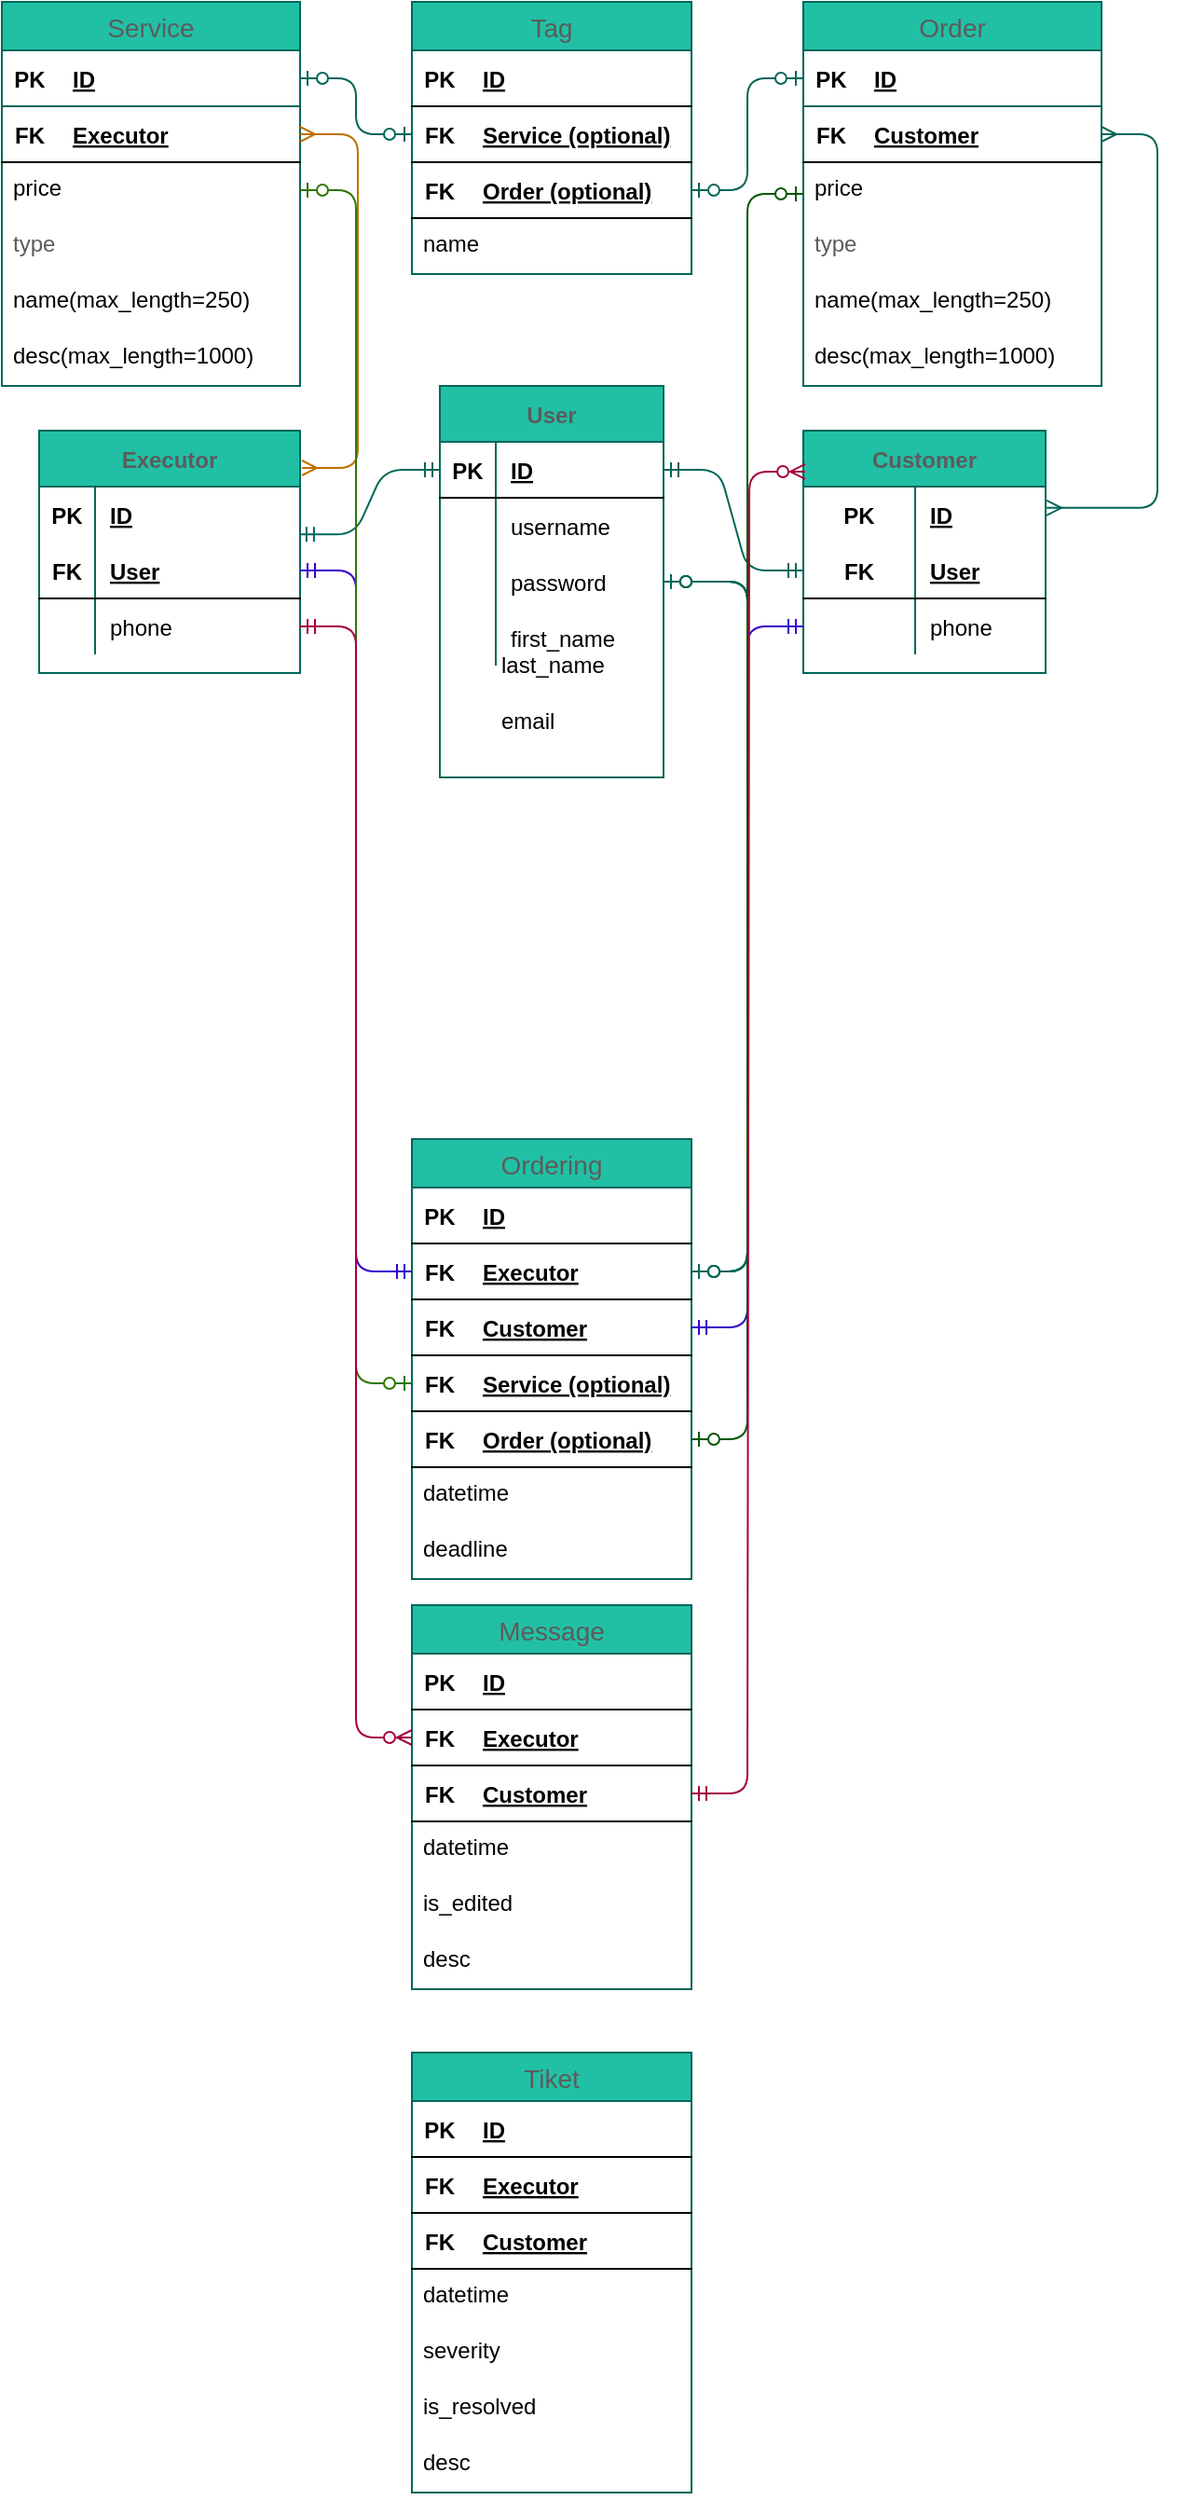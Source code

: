 <mxfile version="14.9.7" type="github">
  <diagram name="Page-1" id="9f46799a-70d6-7492-0946-bef42562c5a5">
    <mxGraphModel dx="788" dy="1341" grid="1" gridSize="10" guides="1" tooltips="1" connect="1" arrows="1" fold="1" page="1" pageScale="1" pageWidth="1100" pageHeight="850" math="0" shadow="0">
      <root>
        <mxCell id="0" />
        <mxCell id="1" parent="0" />
        <mxCell id="EMXm8u87PJ7JFgHz2nG3-297" value="" style="edgeStyle=entityRelationEdgeStyle;rounded=1;sketch=0;orthogonalLoop=1;jettySize=auto;html=1;fontColor=#5C5C5C;startArrow=ERzeroToOne;startFill=1;endArrow=ERzeroToOne;endFill=1;strokeColor=#006658;fillColor=#21C0A5;" edge="1" parent="1" source="EMXm8u87PJ7JFgHz2nG3-1" target="EMXm8u87PJ7JFgHz2nG3-200">
          <mxGeometry relative="1" as="geometry" />
        </mxCell>
        <mxCell id="EMXm8u87PJ7JFgHz2nG3-298" value="" style="edgeStyle=entityRelationEdgeStyle;rounded=1;sketch=0;orthogonalLoop=1;jettySize=auto;html=1;fontColor=#5C5C5C;startArrow=ERzeroToOne;startFill=1;endArrow=ERzeroToOne;endFill=1;strokeColor=#006658;fillColor=#21C0A5;" edge="1" parent="1" source="EMXm8u87PJ7JFgHz2nG3-1" target="EMXm8u87PJ7JFgHz2nG3-200">
          <mxGeometry relative="1" as="geometry" />
        </mxCell>
        <mxCell id="EMXm8u87PJ7JFgHz2nG3-299" value="" style="edgeStyle=entityRelationEdgeStyle;rounded=1;sketch=0;orthogonalLoop=1;jettySize=auto;html=1;fontColor=#5C5C5C;startArrow=ERzeroToOne;startFill=1;endArrow=ERzeroToOne;endFill=1;strokeColor=#006658;fillColor=#21C0A5;" edge="1" parent="1" source="EMXm8u87PJ7JFgHz2nG3-1" target="EMXm8u87PJ7JFgHz2nG3-200">
          <mxGeometry relative="1" as="geometry" />
        </mxCell>
        <mxCell id="EMXm8u87PJ7JFgHz2nG3-300" value="" style="edgeStyle=entityRelationEdgeStyle;rounded=1;sketch=0;orthogonalLoop=1;jettySize=auto;html=1;fontColor=#5C5C5C;startArrow=ERzeroToOne;startFill=1;endArrow=ERzeroToOne;endFill=1;strokeColor=#006658;fillColor=#21C0A5;" edge="1" parent="1" source="EMXm8u87PJ7JFgHz2nG3-1" target="EMXm8u87PJ7JFgHz2nG3-200">
          <mxGeometry relative="1" as="geometry" />
        </mxCell>
        <mxCell id="EMXm8u87PJ7JFgHz2nG3-1" value="User" style="shape=table;startSize=30;container=1;collapsible=1;childLayout=tableLayout;fixedRows=1;rowLines=0;fontStyle=1;align=center;resizeLast=1;rounded=0;sketch=0;fontColor=#5C5C5C;strokeColor=#006658;fillColor=#21C0A5;" vertex="1" parent="1">
          <mxGeometry x="435" y="86" width="120" height="210" as="geometry" />
        </mxCell>
        <mxCell id="EMXm8u87PJ7JFgHz2nG3-2" value="" style="shape=partialRectangle;collapsible=0;dropTarget=0;pointerEvents=0;fillColor=none;top=0;left=0;bottom=1;right=0;points=[[0,0.5],[1,0.5]];portConstraint=eastwest;" vertex="1" parent="EMXm8u87PJ7JFgHz2nG3-1">
          <mxGeometry y="30" width="120" height="30" as="geometry" />
        </mxCell>
        <mxCell id="EMXm8u87PJ7JFgHz2nG3-3" value="PK" style="shape=partialRectangle;connectable=0;fillColor=none;top=0;left=0;bottom=0;right=0;fontStyle=1;overflow=hidden;" vertex="1" parent="EMXm8u87PJ7JFgHz2nG3-2">
          <mxGeometry width="30" height="30" as="geometry" />
        </mxCell>
        <mxCell id="EMXm8u87PJ7JFgHz2nG3-4" value="ID" style="shape=partialRectangle;connectable=0;fillColor=none;top=0;left=0;bottom=0;right=0;align=left;spacingLeft=6;fontStyle=5;overflow=hidden;" vertex="1" parent="EMXm8u87PJ7JFgHz2nG3-2">
          <mxGeometry x="30" width="90" height="30" as="geometry" />
        </mxCell>
        <mxCell id="EMXm8u87PJ7JFgHz2nG3-5" value="" style="shape=partialRectangle;collapsible=0;dropTarget=0;pointerEvents=0;fillColor=none;top=0;left=0;bottom=0;right=0;points=[[0,0.5],[1,0.5]];portConstraint=eastwest;" vertex="1" parent="EMXm8u87PJ7JFgHz2nG3-1">
          <mxGeometry y="60" width="120" height="30" as="geometry" />
        </mxCell>
        <mxCell id="EMXm8u87PJ7JFgHz2nG3-6" value="" style="shape=partialRectangle;connectable=0;fillColor=none;top=0;left=0;bottom=0;right=0;editable=1;overflow=hidden;" vertex="1" parent="EMXm8u87PJ7JFgHz2nG3-5">
          <mxGeometry width="30" height="30" as="geometry" />
        </mxCell>
        <mxCell id="EMXm8u87PJ7JFgHz2nG3-7" value="username" style="shape=partialRectangle;connectable=0;fillColor=none;top=0;left=0;bottom=0;right=0;align=left;spacingLeft=6;overflow=hidden;" vertex="1" parent="EMXm8u87PJ7JFgHz2nG3-5">
          <mxGeometry x="30" width="90" height="30" as="geometry" />
        </mxCell>
        <mxCell id="EMXm8u87PJ7JFgHz2nG3-8" value="" style="shape=partialRectangle;collapsible=0;dropTarget=0;pointerEvents=0;fillColor=none;top=0;left=0;bottom=0;right=0;points=[[0,0.5],[1,0.5]];portConstraint=eastwest;" vertex="1" parent="EMXm8u87PJ7JFgHz2nG3-1">
          <mxGeometry y="90" width="120" height="30" as="geometry" />
        </mxCell>
        <mxCell id="EMXm8u87PJ7JFgHz2nG3-9" value="" style="shape=partialRectangle;connectable=0;fillColor=none;top=0;left=0;bottom=0;right=0;editable=1;overflow=hidden;" vertex="1" parent="EMXm8u87PJ7JFgHz2nG3-8">
          <mxGeometry width="30" height="30" as="geometry" />
        </mxCell>
        <mxCell id="EMXm8u87PJ7JFgHz2nG3-10" value="password" style="shape=partialRectangle;connectable=0;fillColor=none;top=0;left=0;bottom=0;right=0;align=left;spacingLeft=6;overflow=hidden;" vertex="1" parent="EMXm8u87PJ7JFgHz2nG3-8">
          <mxGeometry x="30" width="90" height="30" as="geometry" />
        </mxCell>
        <mxCell id="EMXm8u87PJ7JFgHz2nG3-11" value="" style="shape=partialRectangle;collapsible=0;dropTarget=0;pointerEvents=0;fillColor=none;top=0;left=0;bottom=0;right=0;points=[[0,0.5],[1,0.5]];portConstraint=eastwest;" vertex="1" parent="EMXm8u87PJ7JFgHz2nG3-1">
          <mxGeometry y="120" width="120" height="30" as="geometry" />
        </mxCell>
        <mxCell id="EMXm8u87PJ7JFgHz2nG3-12" value="" style="shape=partialRectangle;connectable=0;fillColor=none;top=0;left=0;bottom=0;right=0;editable=1;overflow=hidden;" vertex="1" parent="EMXm8u87PJ7JFgHz2nG3-11">
          <mxGeometry width="30" height="30" as="geometry" />
        </mxCell>
        <mxCell id="EMXm8u87PJ7JFgHz2nG3-13" value="first_name" style="shape=partialRectangle;connectable=0;fillColor=none;top=0;left=0;bottom=0;right=0;align=left;spacingLeft=6;overflow=hidden;" vertex="1" parent="EMXm8u87PJ7JFgHz2nG3-11">
          <mxGeometry x="30" width="90" height="30" as="geometry" />
        </mxCell>
        <mxCell id="EMXm8u87PJ7JFgHz2nG3-36" value="Executor" style="shape=table;startSize=30;container=1;collapsible=1;childLayout=tableLayout;fixedRows=1;rowLines=0;fontStyle=1;align=center;resizeLast=1;rounded=0;sketch=0;fontColor=#5C5C5C;strokeColor=#006658;fillColor=#21C0A5;swimlaneFillColor=none;flipH=1;flipV=0;" vertex="1" parent="1">
          <mxGeometry x="220" y="110" width="140" height="130" as="geometry" />
        </mxCell>
        <mxCell id="EMXm8u87PJ7JFgHz2nG3-37" value="" style="shape=partialRectangle;collapsible=0;dropTarget=0;pointerEvents=0;fillColor=none;top=0;left=0;bottom=0;right=0;points=[[0,0.5],[1,0.5]];portConstraint=eastwest;" vertex="1" parent="EMXm8u87PJ7JFgHz2nG3-36">
          <mxGeometry y="30" width="140" height="30" as="geometry" />
        </mxCell>
        <mxCell id="EMXm8u87PJ7JFgHz2nG3-38" value="PK" style="shape=partialRectangle;connectable=0;fillColor=none;top=0;left=0;bottom=0;right=0;fontStyle=1;overflow=hidden;" vertex="1" parent="EMXm8u87PJ7JFgHz2nG3-37">
          <mxGeometry width="30.0" height="30" as="geometry" />
        </mxCell>
        <mxCell id="EMXm8u87PJ7JFgHz2nG3-39" value="ID" style="shape=partialRectangle;connectable=0;fillColor=none;top=0;left=0;bottom=0;right=0;align=left;spacingLeft=6;fontStyle=5;overflow=hidden;" vertex="1" parent="EMXm8u87PJ7JFgHz2nG3-37">
          <mxGeometry x="30.0" width="110.0" height="30" as="geometry" />
        </mxCell>
        <mxCell id="EMXm8u87PJ7JFgHz2nG3-40" value="" style="shape=partialRectangle;collapsible=0;dropTarget=0;pointerEvents=0;fillColor=none;top=0;left=0;bottom=1;right=0;points=[[0,0.5],[1,0.5]];portConstraint=eastwest;" vertex="1" parent="EMXm8u87PJ7JFgHz2nG3-36">
          <mxGeometry y="60" width="140" height="30" as="geometry" />
        </mxCell>
        <mxCell id="EMXm8u87PJ7JFgHz2nG3-41" value="FK" style="shape=partialRectangle;connectable=0;fillColor=none;top=0;left=0;bottom=0;right=0;fontStyle=1;overflow=hidden;" vertex="1" parent="EMXm8u87PJ7JFgHz2nG3-40">
          <mxGeometry width="30.0" height="30" as="geometry" />
        </mxCell>
        <mxCell id="EMXm8u87PJ7JFgHz2nG3-42" value="User" style="shape=partialRectangle;connectable=0;fillColor=none;top=0;left=0;bottom=0;right=0;align=left;spacingLeft=6;fontStyle=5;overflow=hidden;" vertex="1" parent="EMXm8u87PJ7JFgHz2nG3-40">
          <mxGeometry x="30.0" width="110.0" height="30" as="geometry" />
        </mxCell>
        <mxCell id="EMXm8u87PJ7JFgHz2nG3-43" value="" style="shape=partialRectangle;collapsible=0;dropTarget=0;pointerEvents=0;fillColor=none;top=0;left=0;bottom=0;right=0;points=[[0,0.5],[1,0.5]];portConstraint=eastwest;" vertex="1" parent="EMXm8u87PJ7JFgHz2nG3-36">
          <mxGeometry y="90" width="140" height="30" as="geometry" />
        </mxCell>
        <mxCell id="EMXm8u87PJ7JFgHz2nG3-44" value="" style="shape=partialRectangle;connectable=0;fillColor=none;top=0;left=0;bottom=0;right=0;editable=1;overflow=hidden;" vertex="1" parent="EMXm8u87PJ7JFgHz2nG3-43">
          <mxGeometry width="30.0" height="30" as="geometry" />
        </mxCell>
        <mxCell id="EMXm8u87PJ7JFgHz2nG3-45" value="phone" style="shape=partialRectangle;connectable=0;fillColor=none;top=0;left=0;bottom=0;right=0;align=left;spacingLeft=6;overflow=hidden;" vertex="1" parent="EMXm8u87PJ7JFgHz2nG3-43">
          <mxGeometry x="30.0" width="110.0" height="30" as="geometry" />
        </mxCell>
        <mxCell id="EMXm8u87PJ7JFgHz2nG3-55" value="" style="edgeStyle=entityRelationEdgeStyle;fontSize=12;html=1;endArrow=ERmandOne;startArrow=ERmandOne;fontColor=#5C5C5C;strokeColor=#006658;fillColor=#21C0A5;entryX=0;entryY=0.5;entryDx=0;entryDy=0;exitX=0.996;exitY=0.856;exitDx=0;exitDy=0;exitPerimeter=0;" edge="1" parent="1" source="EMXm8u87PJ7JFgHz2nG3-37" target="EMXm8u87PJ7JFgHz2nG3-2">
          <mxGeometry width="100" height="100" relative="1" as="geometry">
            <mxPoint x="450" y="360" as="sourcePoint" />
            <mxPoint x="550" y="260" as="targetPoint" />
          </mxGeometry>
        </mxCell>
        <mxCell id="EMXm8u87PJ7JFgHz2nG3-56" value="last_name" style="shape=partialRectangle;connectable=0;fillColor=none;top=0;left=0;bottom=0;right=0;align=left;spacingLeft=6;overflow=hidden;" vertex="1" parent="1">
          <mxGeometry x="460" y="220" width="120" height="30" as="geometry" />
        </mxCell>
        <mxCell id="EMXm8u87PJ7JFgHz2nG3-58" value="email" style="shape=partialRectangle;connectable=0;fillColor=none;top=0;left=0;bottom=0;right=0;align=left;spacingLeft=6;overflow=hidden;" vertex="1" parent="1">
          <mxGeometry x="460" y="250" width="120" height="30" as="geometry" />
        </mxCell>
        <mxCell id="EMXm8u87PJ7JFgHz2nG3-60" value="Customer" style="shape=table;startSize=30;container=1;collapsible=1;childLayout=tableLayout;fixedRows=1;rowLines=0;fontStyle=1;align=center;resizeLast=1;rounded=0;sketch=0;fontColor=#5C5C5C;strokeColor=#006658;fillColor=#21C0A5;" vertex="1" parent="1">
          <mxGeometry x="630" y="110" width="130" height="130" as="geometry" />
        </mxCell>
        <mxCell id="EMXm8u87PJ7JFgHz2nG3-61" value="" style="shape=partialRectangle;collapsible=0;dropTarget=0;pointerEvents=0;fillColor=none;top=0;left=0;bottom=0;right=0;points=[[0,0.5],[1,0.5]];portConstraint=eastwest;" vertex="1" parent="EMXm8u87PJ7JFgHz2nG3-60">
          <mxGeometry y="30" width="130" height="30" as="geometry" />
        </mxCell>
        <mxCell id="EMXm8u87PJ7JFgHz2nG3-62" value="PK" style="shape=partialRectangle;connectable=0;fillColor=none;top=0;left=0;bottom=0;right=0;fontStyle=1;overflow=hidden;" vertex="1" parent="EMXm8u87PJ7JFgHz2nG3-61">
          <mxGeometry width="60" height="30" as="geometry" />
        </mxCell>
        <mxCell id="EMXm8u87PJ7JFgHz2nG3-63" value="ID" style="shape=partialRectangle;connectable=0;fillColor=none;top=0;left=0;bottom=0;right=0;align=left;spacingLeft=6;fontStyle=5;overflow=hidden;" vertex="1" parent="EMXm8u87PJ7JFgHz2nG3-61">
          <mxGeometry x="60" width="70" height="30" as="geometry" />
        </mxCell>
        <mxCell id="EMXm8u87PJ7JFgHz2nG3-64" value="" style="shape=partialRectangle;collapsible=0;dropTarget=0;pointerEvents=0;fillColor=none;top=0;left=0;bottom=1;right=0;points=[[0,0.5],[1,0.5]];portConstraint=eastwest;" vertex="1" parent="EMXm8u87PJ7JFgHz2nG3-60">
          <mxGeometry y="60" width="130" height="30" as="geometry" />
        </mxCell>
        <mxCell id="EMXm8u87PJ7JFgHz2nG3-65" value="FK" style="shape=partialRectangle;connectable=0;fillColor=none;top=0;left=0;bottom=0;right=0;fontStyle=1;overflow=hidden;" vertex="1" parent="EMXm8u87PJ7JFgHz2nG3-64">
          <mxGeometry width="60" height="30" as="geometry" />
        </mxCell>
        <mxCell id="EMXm8u87PJ7JFgHz2nG3-66" value="User" style="shape=partialRectangle;connectable=0;fillColor=none;top=0;left=0;bottom=0;right=0;align=left;spacingLeft=6;fontStyle=5;overflow=hidden;" vertex="1" parent="EMXm8u87PJ7JFgHz2nG3-64">
          <mxGeometry x="60" width="70" height="30" as="geometry" />
        </mxCell>
        <mxCell id="EMXm8u87PJ7JFgHz2nG3-67" value="" style="shape=partialRectangle;collapsible=0;dropTarget=0;pointerEvents=0;fillColor=none;top=0;left=0;bottom=0;right=0;points=[[0,0.5],[1,0.5]];portConstraint=eastwest;" vertex="1" parent="EMXm8u87PJ7JFgHz2nG3-60">
          <mxGeometry y="90" width="130" height="30" as="geometry" />
        </mxCell>
        <mxCell id="EMXm8u87PJ7JFgHz2nG3-68" value="" style="shape=partialRectangle;connectable=0;fillColor=none;top=0;left=0;bottom=0;right=0;editable=1;overflow=hidden;" vertex="1" parent="EMXm8u87PJ7JFgHz2nG3-67">
          <mxGeometry width="60" height="30" as="geometry" />
        </mxCell>
        <mxCell id="EMXm8u87PJ7JFgHz2nG3-69" value="phone" style="shape=partialRectangle;connectable=0;fillColor=none;top=0;left=0;bottom=0;right=0;align=left;spacingLeft=6;overflow=hidden;" vertex="1" parent="EMXm8u87PJ7JFgHz2nG3-67">
          <mxGeometry x="60" width="70" height="30" as="geometry" />
        </mxCell>
        <mxCell id="EMXm8u87PJ7JFgHz2nG3-70" value="" style="edgeStyle=entityRelationEdgeStyle;fontSize=12;html=1;endArrow=ERmandOne;startArrow=ERmandOne;fontColor=#5C5C5C;strokeColor=#006658;fillColor=#21C0A5;" edge="1" parent="1" source="EMXm8u87PJ7JFgHz2nG3-2" target="EMXm8u87PJ7JFgHz2nG3-64">
          <mxGeometry width="100" height="100" relative="1" as="geometry">
            <mxPoint x="450" y="360" as="sourcePoint" />
            <mxPoint x="550" y="260" as="targetPoint" />
          </mxGeometry>
        </mxCell>
        <mxCell id="EMXm8u87PJ7JFgHz2nG3-90" value="Service" style="swimlane;fontStyle=0;childLayout=stackLayout;horizontal=1;startSize=26;horizontalStack=0;resizeParent=1;resizeParentMax=0;resizeLast=0;collapsible=1;marginBottom=0;align=center;fontSize=14;rounded=0;sketch=0;fontColor=#5C5C5C;strokeColor=#006658;fillColor=#21C0A5;gradientColor=none;" vertex="1" parent="1">
          <mxGeometry x="200" y="-120" width="160" height="206" as="geometry">
            <mxRectangle x="200" y="-120" width="80" height="26" as="alternateBounds" />
          </mxGeometry>
        </mxCell>
        <mxCell id="EMXm8u87PJ7JFgHz2nG3-98" value="" style="shape=table;startSize=0;container=1;collapsible=1;childLayout=tableLayout;fixedRows=1;rowLines=0;fontStyle=0;align=center;resizeLast=1;strokeColor=none;fillColor=none;rounded=0;sketch=0;fontColor=#5C5C5C;" vertex="1" parent="EMXm8u87PJ7JFgHz2nG3-90">
          <mxGeometry y="26" width="160" height="60" as="geometry" />
        </mxCell>
        <mxCell id="EMXm8u87PJ7JFgHz2nG3-102" value="" style="shape=partialRectangle;collapsible=0;dropTarget=0;pointerEvents=0;fillColor=none;top=0;left=0;bottom=1;right=0;points=[[0,0.5],[1,0.5]];portConstraint=eastwest;rounded=0;sketch=0;fontColor=#5C5C5C;strokeColor=#006658;" vertex="1" parent="EMXm8u87PJ7JFgHz2nG3-98">
          <mxGeometry width="160" height="30" as="geometry" />
        </mxCell>
        <mxCell id="EMXm8u87PJ7JFgHz2nG3-103" value="PK" style="shape=partialRectangle;connectable=0;fillColor=none;top=0;left=0;bottom=0;right=0;fontStyle=1;overflow=hidden;allowArrows=1;editable=0;" vertex="1" parent="EMXm8u87PJ7JFgHz2nG3-102">
          <mxGeometry width="30" height="30" as="geometry" />
        </mxCell>
        <mxCell id="EMXm8u87PJ7JFgHz2nG3-104" value="ID" style="shape=partialRectangle;connectable=0;fillColor=none;top=0;left=0;bottom=0;right=0;align=left;spacingLeft=6;fontStyle=5;overflow=hidden;collapsible=0;" vertex="1" parent="EMXm8u87PJ7JFgHz2nG3-102">
          <mxGeometry x="30" width="130" height="30" as="geometry" />
        </mxCell>
        <mxCell id="EMXm8u87PJ7JFgHz2nG3-99" value="" style="shape=partialRectangle;collapsible=0;dropTarget=0;pointerEvents=0;fillColor=none;top=0;left=0;bottom=1;right=0;points=[[0,0.5],[1,0.5]];portConstraint=eastwest;" vertex="1" parent="EMXm8u87PJ7JFgHz2nG3-98">
          <mxGeometry y="30" width="160" height="30" as="geometry" />
        </mxCell>
        <mxCell id="EMXm8u87PJ7JFgHz2nG3-100" value="FK" style="shape=partialRectangle;connectable=0;fillColor=none;top=0;left=0;bottom=0;right=0;fontStyle=1;overflow=hidden;" vertex="1" parent="EMXm8u87PJ7JFgHz2nG3-99">
          <mxGeometry width="30" height="30" as="geometry" />
        </mxCell>
        <mxCell id="EMXm8u87PJ7JFgHz2nG3-101" value="Executor" style="shape=partialRectangle;connectable=0;fillColor=none;top=0;left=0;bottom=0;right=0;align=left;spacingLeft=6;fontStyle=5;overflow=hidden;" vertex="1" parent="EMXm8u87PJ7JFgHz2nG3-99">
          <mxGeometry x="30" width="130" height="30" as="geometry" />
        </mxCell>
        <mxCell id="EMXm8u87PJ7JFgHz2nG3-91" value="price" style="text;strokeColor=none;fillColor=none;spacingLeft=4;spacingRight=4;overflow=hidden;rotatable=0;points=[[0,0.5],[1,0.5]];portConstraint=eastwest;fontSize=12;" vertex="1" parent="EMXm8u87PJ7JFgHz2nG3-90">
          <mxGeometry y="86" width="160" height="30" as="geometry" />
        </mxCell>
        <mxCell id="EMXm8u87PJ7JFgHz2nG3-117" value="type" style="text;strokeColor=none;fillColor=none;spacingLeft=4;spacingRight=4;overflow=hidden;rotatable=0;points=[[0,0.5],[1,0.5]];portConstraint=eastwest;fontSize=12;rounded=0;sketch=0;fontColor=#5C5C5C;" vertex="1" parent="EMXm8u87PJ7JFgHz2nG3-90">
          <mxGeometry y="116" width="160" height="30" as="geometry" />
        </mxCell>
        <mxCell id="EMXm8u87PJ7JFgHz2nG3-92" value="name(max_length=250)" style="text;strokeColor=none;fillColor=none;spacingLeft=4;spacingRight=4;overflow=hidden;rotatable=0;points=[[0,0.5],[1,0.5]];portConstraint=eastwest;fontSize=12;" vertex="1" parent="EMXm8u87PJ7JFgHz2nG3-90">
          <mxGeometry y="146" width="160" height="30" as="geometry" />
        </mxCell>
        <mxCell id="EMXm8u87PJ7JFgHz2nG3-93" value="desc(max_length=1000)" style="text;strokeColor=none;fillColor=none;spacingLeft=4;spacingRight=4;overflow=hidden;rotatable=0;points=[[0,0.5],[1,0.5]];portConstraint=eastwest;fontSize=12;" vertex="1" parent="EMXm8u87PJ7JFgHz2nG3-90">
          <mxGeometry y="176" width="160" height="30" as="geometry" />
        </mxCell>
        <mxCell id="EMXm8u87PJ7JFgHz2nG3-109" value="" style="edgeStyle=entityRelationEdgeStyle;fontSize=12;html=1;endArrow=ERmany;startArrow=ERmany;fontColor=#5C5C5C;strokeColor=#BD7000;fillColor=#f0a30a;entryX=1;entryY=0.5;entryDx=0;entryDy=0;" edge="1" parent="1" target="EMXm8u87PJ7JFgHz2nG3-99">
          <mxGeometry width="100" height="100" relative="1" as="geometry">
            <mxPoint x="361" y="130" as="sourcePoint" />
            <mxPoint x="351" y="-49" as="targetPoint" />
          </mxGeometry>
        </mxCell>
        <mxCell id="EMXm8u87PJ7JFgHz2nG3-121" value="Order" style="swimlane;fontStyle=0;childLayout=stackLayout;horizontal=1;startSize=26;horizontalStack=0;resizeParent=1;resizeParentMax=0;resizeLast=0;collapsible=1;marginBottom=0;align=center;fontSize=14;rounded=0;sketch=0;fontColor=#5C5C5C;strokeColor=#006658;fillColor=#21C0A5;gradientColor=none;" vertex="1" parent="1">
          <mxGeometry x="630" y="-120" width="160" height="206" as="geometry">
            <mxRectangle x="200" y="-110" width="80" height="26" as="alternateBounds" />
          </mxGeometry>
        </mxCell>
        <mxCell id="EMXm8u87PJ7JFgHz2nG3-122" value="" style="shape=table;startSize=0;container=1;collapsible=1;childLayout=tableLayout;fixedRows=1;rowLines=0;fontStyle=0;align=center;resizeLast=1;strokeColor=none;fillColor=none;rounded=0;sketch=0;fontColor=#5C5C5C;" vertex="1" parent="EMXm8u87PJ7JFgHz2nG3-121">
          <mxGeometry y="26" width="160" height="60" as="geometry" />
        </mxCell>
        <mxCell id="EMXm8u87PJ7JFgHz2nG3-123" value="" style="shape=partialRectangle;collapsible=0;dropTarget=0;pointerEvents=0;fillColor=none;top=0;left=0;bottom=1;right=0;points=[[0,0.5],[1,0.5]];portConstraint=eastwest;rounded=0;sketch=0;fontColor=#5C5C5C;strokeColor=#006658;" vertex="1" parent="EMXm8u87PJ7JFgHz2nG3-122">
          <mxGeometry width="160" height="30" as="geometry" />
        </mxCell>
        <mxCell id="EMXm8u87PJ7JFgHz2nG3-124" value="PK" style="shape=partialRectangle;connectable=0;fillColor=none;top=0;left=0;bottom=0;right=0;fontStyle=1;overflow=hidden;collapsible=0;" vertex="1" parent="EMXm8u87PJ7JFgHz2nG3-123">
          <mxGeometry width="30" height="30" as="geometry" />
        </mxCell>
        <mxCell id="EMXm8u87PJ7JFgHz2nG3-125" value="ID" style="shape=partialRectangle;connectable=0;fillColor=none;top=0;left=0;bottom=0;right=0;align=left;spacingLeft=6;fontStyle=5;overflow=hidden;" vertex="1" parent="EMXm8u87PJ7JFgHz2nG3-123">
          <mxGeometry x="30" width="130" height="30" as="geometry" />
        </mxCell>
        <mxCell id="EMXm8u87PJ7JFgHz2nG3-126" value="" style="shape=partialRectangle;collapsible=0;dropTarget=0;pointerEvents=0;fillColor=none;top=0;left=0;bottom=1;right=0;points=[[0,0.5],[1,0.5]];portConstraint=eastwest;" vertex="1" parent="EMXm8u87PJ7JFgHz2nG3-122">
          <mxGeometry y="30" width="160" height="30" as="geometry" />
        </mxCell>
        <mxCell id="EMXm8u87PJ7JFgHz2nG3-127" value="FK" style="shape=partialRectangle;connectable=0;fillColor=none;top=0;left=0;bottom=0;right=0;fontStyle=1;overflow=hidden;" vertex="1" parent="EMXm8u87PJ7JFgHz2nG3-126">
          <mxGeometry width="30" height="30" as="geometry" />
        </mxCell>
        <mxCell id="EMXm8u87PJ7JFgHz2nG3-128" value="Customer" style="shape=partialRectangle;connectable=0;fillColor=none;top=0;left=0;bottom=0;right=0;align=left;spacingLeft=6;fontStyle=5;overflow=hidden;" vertex="1" parent="EMXm8u87PJ7JFgHz2nG3-126">
          <mxGeometry x="30" width="130" height="30" as="geometry" />
        </mxCell>
        <mxCell id="EMXm8u87PJ7JFgHz2nG3-129" value="price" style="text;strokeColor=none;fillColor=none;spacingLeft=4;spacingRight=4;overflow=hidden;rotatable=0;points=[[0,0.5],[1,0.5]];portConstraint=eastwest;fontSize=12;" vertex="1" parent="EMXm8u87PJ7JFgHz2nG3-121">
          <mxGeometry y="86" width="160" height="30" as="geometry" />
        </mxCell>
        <mxCell id="EMXm8u87PJ7JFgHz2nG3-130" value="type" style="text;strokeColor=none;fillColor=none;spacingLeft=4;spacingRight=4;overflow=hidden;rotatable=0;points=[[0,0.5],[1,0.5]];portConstraint=eastwest;fontSize=12;rounded=0;sketch=0;fontColor=#5C5C5C;" vertex="1" parent="EMXm8u87PJ7JFgHz2nG3-121">
          <mxGeometry y="116" width="160" height="30" as="geometry" />
        </mxCell>
        <mxCell id="EMXm8u87PJ7JFgHz2nG3-131" value="name(max_length=250)" style="text;strokeColor=none;fillColor=none;spacingLeft=4;spacingRight=4;overflow=hidden;rotatable=0;points=[[0,0.5],[1,0.5]];portConstraint=eastwest;fontSize=12;" vertex="1" parent="EMXm8u87PJ7JFgHz2nG3-121">
          <mxGeometry y="146" width="160" height="30" as="geometry" />
        </mxCell>
        <mxCell id="EMXm8u87PJ7JFgHz2nG3-132" value="desc(max_length=1000)" style="text;strokeColor=none;fillColor=none;spacingLeft=4;spacingRight=4;overflow=hidden;rotatable=0;points=[[0,0.5],[1,0.5]];portConstraint=eastwest;fontSize=12;" vertex="1" parent="EMXm8u87PJ7JFgHz2nG3-121">
          <mxGeometry y="176" width="160" height="30" as="geometry" />
        </mxCell>
        <mxCell id="EMXm8u87PJ7JFgHz2nG3-133" value="" style="edgeStyle=entityRelationEdgeStyle;fontSize=12;html=1;endArrow=ERmany;startArrow=ERmany;fontColor=#5C5C5C;strokeColor=#006658;fillColor=#21C0A5;entryX=1.004;entryY=0.381;entryDx=0;entryDy=0;entryPerimeter=0;" edge="1" parent="1" source="EMXm8u87PJ7JFgHz2nG3-126" target="EMXm8u87PJ7JFgHz2nG3-61">
          <mxGeometry width="100" height="100" relative="1" as="geometry">
            <mxPoint x="790" y="-50" as="sourcePoint" />
            <mxPoint x="600" y="130" as="targetPoint" />
          </mxGeometry>
        </mxCell>
        <mxCell id="EMXm8u87PJ7JFgHz2nG3-134" value="Tag" style="swimlane;fontStyle=0;childLayout=stackLayout;horizontal=1;startSize=26;horizontalStack=0;resizeParent=1;resizeParentMax=0;resizeLast=0;collapsible=1;marginBottom=0;align=center;fontSize=14;rounded=0;sketch=0;fontColor=#5C5C5C;strokeColor=#006658;fillColor=#21C0A5;gradientColor=none;" vertex="1" parent="1">
          <mxGeometry x="420" y="-120" width="150" height="146" as="geometry" />
        </mxCell>
        <mxCell id="EMXm8u87PJ7JFgHz2nG3-152" value="" style="shape=table;startSize=0;container=1;collapsible=0;childLayout=tableLayout;fixedRows=1;rowLines=0;fontStyle=0;align=center;resizeLast=1;strokeColor=none;fillColor=none;rounded=0;sketch=0;fontColor=#5C5C5C;" vertex="1" parent="EMXm8u87PJ7JFgHz2nG3-134">
          <mxGeometry y="26" width="150" height="30" as="geometry" />
        </mxCell>
        <mxCell id="EMXm8u87PJ7JFgHz2nG3-153" value="" style="shape=partialRectangle;collapsible=0;dropTarget=0;pointerEvents=0;fillColor=none;top=0;left=0;bottom=1;right=0;points=[[0,0.5],[1,0.5]];portConstraint=eastwest;" vertex="1" parent="EMXm8u87PJ7JFgHz2nG3-152">
          <mxGeometry width="150" height="30" as="geometry" />
        </mxCell>
        <mxCell id="EMXm8u87PJ7JFgHz2nG3-154" value="PK" style="shape=partialRectangle;connectable=0;fillColor=none;top=0;left=0;bottom=0;right=0;fontStyle=1;overflow=hidden;" vertex="1" parent="EMXm8u87PJ7JFgHz2nG3-153">
          <mxGeometry width="30" height="30" as="geometry" />
        </mxCell>
        <mxCell id="EMXm8u87PJ7JFgHz2nG3-155" value="ID" style="shape=partialRectangle;connectable=0;fillColor=none;top=0;left=0;bottom=0;right=0;align=left;spacingLeft=6;fontStyle=5;overflow=hidden;" vertex="1" parent="EMXm8u87PJ7JFgHz2nG3-153">
          <mxGeometry x="30" width="120" height="30" as="geometry" />
        </mxCell>
        <mxCell id="EMXm8u87PJ7JFgHz2nG3-156" value="" style="shape=table;startSize=0;container=1;collapsible=0;childLayout=tableLayout;fixedRows=1;rowLines=0;fontStyle=0;align=center;resizeLast=1;strokeColor=none;fillColor=none;rounded=0;sketch=0;fontColor=#5C5C5C;" vertex="1" parent="EMXm8u87PJ7JFgHz2nG3-134">
          <mxGeometry y="56" width="150" height="30" as="geometry" />
        </mxCell>
        <mxCell id="EMXm8u87PJ7JFgHz2nG3-157" value="" style="shape=partialRectangle;collapsible=0;dropTarget=0;pointerEvents=0;fillColor=none;top=0;left=0;bottom=1;right=0;points=[[0,0.5],[1,0.5]];portConstraint=eastwest;" vertex="1" parent="EMXm8u87PJ7JFgHz2nG3-156">
          <mxGeometry width="150" height="30" as="geometry" />
        </mxCell>
        <mxCell id="EMXm8u87PJ7JFgHz2nG3-158" value="FK" style="shape=partialRectangle;connectable=0;fillColor=none;top=0;left=0;bottom=0;right=0;fontStyle=1;overflow=hidden;" vertex="1" parent="EMXm8u87PJ7JFgHz2nG3-157">
          <mxGeometry width="30" height="30" as="geometry" />
        </mxCell>
        <mxCell id="EMXm8u87PJ7JFgHz2nG3-159" value="Service (optional)" style="shape=partialRectangle;connectable=0;fillColor=none;top=0;left=0;bottom=0;right=0;align=left;spacingLeft=6;fontStyle=5;overflow=hidden;" vertex="1" parent="EMXm8u87PJ7JFgHz2nG3-157">
          <mxGeometry x="30" width="120" height="30" as="geometry" />
        </mxCell>
        <mxCell id="EMXm8u87PJ7JFgHz2nG3-161" value="" style="shape=table;startSize=0;container=1;collapsible=0;childLayout=tableLayout;fixedRows=1;rowLines=0;fontStyle=0;align=center;resizeLast=1;strokeColor=none;fillColor=none;rounded=0;sketch=0;fontColor=#5C5C5C;" vertex="1" parent="EMXm8u87PJ7JFgHz2nG3-134">
          <mxGeometry y="86" width="150" height="30" as="geometry" />
        </mxCell>
        <mxCell id="EMXm8u87PJ7JFgHz2nG3-162" value="" style="shape=partialRectangle;collapsible=0;dropTarget=0;pointerEvents=0;fillColor=none;top=0;left=0;bottom=1;right=0;points=[[0,0.5],[1,0.5]];portConstraint=eastwest;" vertex="1" parent="EMXm8u87PJ7JFgHz2nG3-161">
          <mxGeometry width="150" height="30" as="geometry" />
        </mxCell>
        <mxCell id="EMXm8u87PJ7JFgHz2nG3-163" value="FK" style="shape=partialRectangle;connectable=0;fillColor=none;top=0;left=0;bottom=0;right=0;fontStyle=1;overflow=hidden;" vertex="1" parent="EMXm8u87PJ7JFgHz2nG3-162">
          <mxGeometry width="30" height="30" as="geometry" />
        </mxCell>
        <mxCell id="EMXm8u87PJ7JFgHz2nG3-164" value="Order (optional)" style="shape=partialRectangle;connectable=0;fillColor=none;top=0;left=0;bottom=0;right=0;align=left;spacingLeft=6;fontStyle=5;overflow=hidden;" vertex="1" parent="EMXm8u87PJ7JFgHz2nG3-162">
          <mxGeometry x="30" width="120" height="30" as="geometry" />
        </mxCell>
        <mxCell id="EMXm8u87PJ7JFgHz2nG3-137" value="name" style="text;strokeColor=none;fillColor=none;spacingLeft=4;spacingRight=4;overflow=hidden;rotatable=0;points=[[0,0.5],[1,0.5]];portConstraint=eastwest;fontSize=12;" vertex="1" parent="EMXm8u87PJ7JFgHz2nG3-134">
          <mxGeometry y="116" width="150" height="30" as="geometry" />
        </mxCell>
        <mxCell id="EMXm8u87PJ7JFgHz2nG3-167" value="" style="edgeStyle=entityRelationEdgeStyle;fontSize=12;html=1;endArrow=ERzeroToOne;startArrow=ERzeroToOne;fontColor=#5C5C5C;strokeColor=#006658;fillColor=#21C0A5;entryX=1;entryY=0.5;entryDx=0;entryDy=0;exitX=0;exitY=0.5;exitDx=0;exitDy=0;startFill=1;endFill=1;rounded=1;" edge="1" parent="1" source="EMXm8u87PJ7JFgHz2nG3-157" target="EMXm8u87PJ7JFgHz2nG3-102">
          <mxGeometry width="100" height="100" relative="1" as="geometry">
            <mxPoint x="630" y="-69" as="sourcePoint" />
            <mxPoint x="580" y="-9" as="targetPoint" />
          </mxGeometry>
        </mxCell>
        <mxCell id="EMXm8u87PJ7JFgHz2nG3-165" value="" style="edgeStyle=entityRelationEdgeStyle;fontSize=12;html=1;endArrow=ERzeroToOne;startArrow=ERzeroToOne;fontColor=#5C5C5C;strokeColor=#006658;fillColor=#21C0A5;startFill=1;endFill=1;entryX=1;entryY=0.5;entryDx=0;entryDy=0;" edge="1" parent="1" source="EMXm8u87PJ7JFgHz2nG3-123" target="EMXm8u87PJ7JFgHz2nG3-162">
          <mxGeometry width="100" height="100" relative="1" as="geometry">
            <mxPoint x="550" y="-60" as="sourcePoint" />
            <mxPoint x="450" y="40" as="targetPoint" />
          </mxGeometry>
        </mxCell>
        <mxCell id="EMXm8u87PJ7JFgHz2nG3-185" value="Ordering" style="swimlane;fontStyle=0;childLayout=stackLayout;horizontal=1;startSize=26;horizontalStack=0;resizeParent=1;resizeParentMax=0;resizeLast=0;collapsible=1;marginBottom=0;align=center;fontSize=14;rounded=0;sketch=0;fontColor=#5C5C5C;strokeColor=#006658;fillColor=#21C0A5;gradientColor=none;" vertex="1" parent="1">
          <mxGeometry x="420" y="490" width="150" height="236" as="geometry" />
        </mxCell>
        <mxCell id="EMXm8u87PJ7JFgHz2nG3-186" value="" style="shape=table;startSize=0;container=1;collapsible=0;childLayout=tableLayout;fixedRows=1;rowLines=0;fontStyle=0;align=center;resizeLast=1;strokeColor=none;fillColor=none;rounded=0;sketch=0;fontColor=#5C5C5C;" vertex="1" parent="EMXm8u87PJ7JFgHz2nG3-185">
          <mxGeometry y="26" width="150" height="30" as="geometry" />
        </mxCell>
        <mxCell id="EMXm8u87PJ7JFgHz2nG3-187" value="" style="shape=partialRectangle;collapsible=0;dropTarget=0;pointerEvents=0;fillColor=none;top=0;left=0;bottom=1;right=0;points=[[0,0.5],[1,0.5]];portConstraint=eastwest;" vertex="1" parent="EMXm8u87PJ7JFgHz2nG3-186">
          <mxGeometry width="150" height="30" as="geometry" />
        </mxCell>
        <mxCell id="EMXm8u87PJ7JFgHz2nG3-188" value="PK" style="shape=partialRectangle;connectable=0;fillColor=none;top=0;left=0;bottom=0;right=0;fontStyle=1;overflow=hidden;" vertex="1" parent="EMXm8u87PJ7JFgHz2nG3-187">
          <mxGeometry width="30" height="30" as="geometry" />
        </mxCell>
        <mxCell id="EMXm8u87PJ7JFgHz2nG3-189" value="ID" style="shape=partialRectangle;connectable=0;fillColor=none;top=0;left=0;bottom=0;right=0;align=left;spacingLeft=6;fontStyle=5;overflow=hidden;" vertex="1" parent="EMXm8u87PJ7JFgHz2nG3-187">
          <mxGeometry x="30" width="120" height="30" as="geometry" />
        </mxCell>
        <mxCell id="EMXm8u87PJ7JFgHz2nG3-190" value="" style="shape=table;startSize=0;container=1;collapsible=0;childLayout=tableLayout;fixedRows=1;rowLines=0;fontStyle=0;align=center;resizeLast=1;strokeColor=none;fillColor=none;rounded=0;sketch=0;fontColor=#5C5C5C;" vertex="1" parent="EMXm8u87PJ7JFgHz2nG3-185">
          <mxGeometry y="56" width="150" height="90" as="geometry" />
        </mxCell>
        <mxCell id="EMXm8u87PJ7JFgHz2nG3-200" value="" style="shape=partialRectangle;collapsible=0;dropTarget=0;pointerEvents=0;fillColor=none;top=0;left=0;bottom=1;right=0;points=[[0,0.5],[1,0.5]];portConstraint=eastwest;" vertex="1" parent="EMXm8u87PJ7JFgHz2nG3-190">
          <mxGeometry width="150" height="30" as="geometry" />
        </mxCell>
        <mxCell id="EMXm8u87PJ7JFgHz2nG3-201" value="FK" style="shape=partialRectangle;connectable=0;fillColor=none;top=0;left=0;bottom=0;right=0;fontStyle=1;overflow=hidden;" vertex="1" parent="EMXm8u87PJ7JFgHz2nG3-200">
          <mxGeometry width="30" height="30" as="geometry" />
        </mxCell>
        <mxCell id="EMXm8u87PJ7JFgHz2nG3-202" value="Executor" style="shape=partialRectangle;connectable=0;fillColor=none;top=0;left=0;bottom=0;right=0;align=left;spacingLeft=6;fontStyle=5;overflow=hidden;" vertex="1" parent="EMXm8u87PJ7JFgHz2nG3-200">
          <mxGeometry x="30" width="120" height="30" as="geometry" />
        </mxCell>
        <mxCell id="EMXm8u87PJ7JFgHz2nG3-207" value="" style="shape=partialRectangle;collapsible=0;dropTarget=0;pointerEvents=0;fillColor=none;top=0;left=0;bottom=1;right=0;points=[[0,0.5],[1,0.5]];portConstraint=eastwest;" vertex="1" parent="EMXm8u87PJ7JFgHz2nG3-190">
          <mxGeometry y="30" width="150" height="30" as="geometry" />
        </mxCell>
        <mxCell id="EMXm8u87PJ7JFgHz2nG3-208" value="FK" style="shape=partialRectangle;connectable=0;fillColor=none;top=0;left=0;bottom=0;right=0;fontStyle=1;overflow=hidden;" vertex="1" parent="EMXm8u87PJ7JFgHz2nG3-207">
          <mxGeometry width="30" height="30" as="geometry" />
        </mxCell>
        <mxCell id="EMXm8u87PJ7JFgHz2nG3-209" value="Customer" style="shape=partialRectangle;connectable=0;fillColor=none;top=0;left=0;bottom=0;right=0;align=left;spacingLeft=6;fontStyle=5;overflow=hidden;" vertex="1" parent="EMXm8u87PJ7JFgHz2nG3-207">
          <mxGeometry x="30" width="120" height="30" as="geometry" />
        </mxCell>
        <mxCell id="EMXm8u87PJ7JFgHz2nG3-191" value="" style="shape=partialRectangle;collapsible=0;dropTarget=0;pointerEvents=0;fillColor=none;top=0;left=0;bottom=1;right=0;points=[[0,0.5],[1,0.5]];portConstraint=eastwest;" vertex="1" parent="EMXm8u87PJ7JFgHz2nG3-190">
          <mxGeometry y="60" width="150" height="30" as="geometry" />
        </mxCell>
        <mxCell id="EMXm8u87PJ7JFgHz2nG3-192" value="FK" style="shape=partialRectangle;connectable=0;fillColor=none;top=0;left=0;bottom=0;right=0;fontStyle=1;overflow=hidden;" vertex="1" parent="EMXm8u87PJ7JFgHz2nG3-191">
          <mxGeometry width="30" height="30" as="geometry" />
        </mxCell>
        <mxCell id="EMXm8u87PJ7JFgHz2nG3-193" value="Service (optional)" style="shape=partialRectangle;connectable=0;fillColor=none;top=0;left=0;bottom=0;right=0;align=left;spacingLeft=6;fontStyle=5;overflow=hidden;" vertex="1" parent="EMXm8u87PJ7JFgHz2nG3-191">
          <mxGeometry x="30" width="120" height="30" as="geometry" />
        </mxCell>
        <mxCell id="EMXm8u87PJ7JFgHz2nG3-194" value="" style="shape=table;startSize=0;container=1;collapsible=0;childLayout=tableLayout;fixedRows=1;rowLines=0;fontStyle=0;align=center;resizeLast=1;strokeColor=none;fillColor=none;rounded=0;sketch=0;fontColor=#5C5C5C;" vertex="1" parent="EMXm8u87PJ7JFgHz2nG3-185">
          <mxGeometry y="146" width="150" height="30" as="geometry" />
        </mxCell>
        <mxCell id="EMXm8u87PJ7JFgHz2nG3-195" value="" style="shape=partialRectangle;collapsible=0;dropTarget=0;pointerEvents=0;fillColor=none;top=0;left=0;bottom=1;right=0;points=[[0,0.5],[1,0.5]];portConstraint=eastwest;" vertex="1" parent="EMXm8u87PJ7JFgHz2nG3-194">
          <mxGeometry width="150" height="30" as="geometry" />
        </mxCell>
        <mxCell id="EMXm8u87PJ7JFgHz2nG3-196" value="FK" style="shape=partialRectangle;connectable=0;fillColor=none;top=0;left=0;bottom=0;right=0;fontStyle=1;overflow=hidden;" vertex="1" parent="EMXm8u87PJ7JFgHz2nG3-195">
          <mxGeometry width="30" height="30" as="geometry" />
        </mxCell>
        <mxCell id="EMXm8u87PJ7JFgHz2nG3-197" value="Order (optional)" style="shape=partialRectangle;connectable=0;fillColor=none;top=0;left=0;bottom=0;right=0;align=left;spacingLeft=6;fontStyle=5;overflow=hidden;" vertex="1" parent="EMXm8u87PJ7JFgHz2nG3-195">
          <mxGeometry x="30" width="120" height="30" as="geometry" />
        </mxCell>
        <mxCell id="EMXm8u87PJ7JFgHz2nG3-198" value="datetime" style="text;strokeColor=none;fillColor=none;spacingLeft=4;spacingRight=4;overflow=hidden;rotatable=0;points=[[0,0.5],[1,0.5]];portConstraint=eastwest;fontSize=12;" vertex="1" parent="EMXm8u87PJ7JFgHz2nG3-185">
          <mxGeometry y="176" width="150" height="30" as="geometry" />
        </mxCell>
        <mxCell id="EMXm8u87PJ7JFgHz2nG3-210" value="deadline" style="text;strokeColor=none;fillColor=none;spacingLeft=4;spacingRight=4;overflow=hidden;rotatable=0;points=[[0,0.5],[1,0.5]];portConstraint=eastwest;fontSize=12;" vertex="1" parent="EMXm8u87PJ7JFgHz2nG3-185">
          <mxGeometry y="206" width="150" height="30" as="geometry" />
        </mxCell>
        <mxCell id="EMXm8u87PJ7JFgHz2nG3-211" value="" style="edgeStyle=entityRelationEdgeStyle;fontSize=12;html=1;endArrow=ERmandOne;startArrow=ERmandOne;fontColor=#5C5C5C;strokeColor=#3700CC;fillColor=#6a00ff;entryX=0;entryY=0.5;entryDx=0;entryDy=0;endFill=0;exitX=1;exitY=0.5;exitDx=0;exitDy=0;" edge="1" parent="1" source="EMXm8u87PJ7JFgHz2nG3-40" target="EMXm8u87PJ7JFgHz2nG3-200">
          <mxGeometry width="100" height="100" relative="1" as="geometry">
            <mxPoint x="360" y="251" as="sourcePoint" />
            <mxPoint x="210" y="400" as="targetPoint" />
          </mxGeometry>
        </mxCell>
        <mxCell id="EMXm8u87PJ7JFgHz2nG3-212" value="" style="edgeStyle=entityRelationEdgeStyle;fontSize=12;html=1;endArrow=ERmandOne;startArrow=ERmandOne;fontColor=#5C5C5C;strokeColor=#3700CC;fillColor=#6a00ff;entryX=1;entryY=0.5;entryDx=0;entryDy=0;exitX=0;exitY=0.5;exitDx=0;exitDy=0;endFill=0;" edge="1" parent="1" source="EMXm8u87PJ7JFgHz2nG3-67" target="EMXm8u87PJ7JFgHz2nG3-207">
          <mxGeometry width="100" height="100" relative="1" as="geometry">
            <mxPoint x="590" y="290" as="sourcePoint" />
            <mxPoint x="640" y="370" as="targetPoint" />
          </mxGeometry>
        </mxCell>
        <mxCell id="EMXm8u87PJ7JFgHz2nG3-213" value="" style="edgeStyle=entityRelationEdgeStyle;fontSize=12;html=1;endArrow=ERzeroToOne;fontColor=#5C5C5C;strokeColor=#2D7600;fillColor=#60a917;entryX=0;entryY=0.5;entryDx=0;entryDy=0;endFill=1;rounded=1;startArrow=ERzeroToOne;startFill=1;exitX=1;exitY=0.5;exitDx=0;exitDy=0;" edge="1" parent="1" source="EMXm8u87PJ7JFgHz2nG3-91" target="EMXm8u87PJ7JFgHz2nG3-191">
          <mxGeometry width="100" height="100" relative="1" as="geometry">
            <mxPoint x="140" y="450" as="sourcePoint" />
            <mxPoint x="590" y="420" as="targetPoint" />
          </mxGeometry>
        </mxCell>
        <mxCell id="EMXm8u87PJ7JFgHz2nG3-214" value="" style="edgeStyle=entityRelationEdgeStyle;fontSize=12;html=1;endArrow=ERzeroToOne;fontColor=#5C5C5C;strokeColor=#005700;fillColor=#008a00;exitX=1;exitY=0.5;exitDx=0;exitDy=0;endFill=1;startArrow=ERzeroToOne;startFill=1;" edge="1" parent="1" source="EMXm8u87PJ7JFgHz2nG3-195" target="EMXm8u87PJ7JFgHz2nG3-121">
          <mxGeometry width="100" height="100" relative="1" as="geometry">
            <mxPoint x="410" y="350" as="sourcePoint" />
            <mxPoint x="510" y="250" as="targetPoint" />
          </mxGeometry>
        </mxCell>
        <mxCell id="EMXm8u87PJ7JFgHz2nG3-215" value="Message" style="swimlane;fontStyle=0;childLayout=stackLayout;horizontal=1;startSize=26;horizontalStack=0;resizeParent=1;resizeParentMax=0;resizeLast=0;collapsible=1;marginBottom=0;align=center;fontSize=14;rounded=0;sketch=0;fontColor=#5C5C5C;strokeColor=#006658;fillColor=#21C0A5;gradientColor=none;" vertex="1" parent="1">
          <mxGeometry x="420" y="740" width="150" height="206" as="geometry" />
        </mxCell>
        <mxCell id="EMXm8u87PJ7JFgHz2nG3-216" value="" style="shape=table;startSize=0;container=1;collapsible=0;childLayout=tableLayout;fixedRows=1;rowLines=0;fontStyle=0;align=center;resizeLast=1;strokeColor=none;fillColor=none;rounded=0;sketch=0;fontColor=#5C5C5C;" vertex="1" parent="EMXm8u87PJ7JFgHz2nG3-215">
          <mxGeometry y="26" width="150" height="30" as="geometry" />
        </mxCell>
        <mxCell id="EMXm8u87PJ7JFgHz2nG3-217" value="" style="shape=partialRectangle;collapsible=0;dropTarget=0;pointerEvents=0;fillColor=none;top=0;left=0;bottom=1;right=0;points=[[0,0.5],[1,0.5]];portConstraint=eastwest;" vertex="1" parent="EMXm8u87PJ7JFgHz2nG3-216">
          <mxGeometry width="150" height="30" as="geometry" />
        </mxCell>
        <mxCell id="EMXm8u87PJ7JFgHz2nG3-218" value="PK" style="shape=partialRectangle;connectable=0;fillColor=none;top=0;left=0;bottom=0;right=0;fontStyle=1;overflow=hidden;" vertex="1" parent="EMXm8u87PJ7JFgHz2nG3-217">
          <mxGeometry width="30" height="30" as="geometry" />
        </mxCell>
        <mxCell id="EMXm8u87PJ7JFgHz2nG3-219" value="ID" style="shape=partialRectangle;connectable=0;fillColor=none;top=0;left=0;bottom=0;right=0;align=left;spacingLeft=6;fontStyle=5;overflow=hidden;" vertex="1" parent="EMXm8u87PJ7JFgHz2nG3-217">
          <mxGeometry x="30" width="120" height="30" as="geometry" />
        </mxCell>
        <mxCell id="EMXm8u87PJ7JFgHz2nG3-220" value="" style="shape=table;startSize=0;container=1;collapsible=0;childLayout=tableLayout;fixedRows=1;rowLines=0;fontStyle=0;align=center;resizeLast=1;strokeColor=none;fillColor=none;rounded=0;sketch=0;fontColor=#5C5C5C;" vertex="1" parent="EMXm8u87PJ7JFgHz2nG3-215">
          <mxGeometry y="56" width="150" height="30" as="geometry" />
        </mxCell>
        <mxCell id="EMXm8u87PJ7JFgHz2nG3-221" value="" style="shape=partialRectangle;collapsible=0;dropTarget=0;pointerEvents=0;fillColor=none;top=0;left=0;bottom=1;right=0;points=[[0,0.5],[1,0.5]];portConstraint=eastwest;" vertex="1" parent="EMXm8u87PJ7JFgHz2nG3-220">
          <mxGeometry width="150" height="30" as="geometry" />
        </mxCell>
        <mxCell id="EMXm8u87PJ7JFgHz2nG3-222" value="FK" style="shape=partialRectangle;connectable=0;fillColor=none;top=0;left=0;bottom=0;right=0;fontStyle=1;overflow=hidden;" vertex="1" parent="EMXm8u87PJ7JFgHz2nG3-221">
          <mxGeometry width="30" height="30" as="geometry" />
        </mxCell>
        <mxCell id="EMXm8u87PJ7JFgHz2nG3-223" value="Executor" style="shape=partialRectangle;connectable=0;fillColor=none;top=0;left=0;bottom=0;right=0;align=left;spacingLeft=6;fontStyle=5;overflow=hidden;" vertex="1" parent="EMXm8u87PJ7JFgHz2nG3-221">
          <mxGeometry x="30" width="120" height="30" as="geometry" />
        </mxCell>
        <mxCell id="EMXm8u87PJ7JFgHz2nG3-230" value="" style="shape=table;startSize=0;container=1;collapsible=0;childLayout=tableLayout;fixedRows=1;rowLines=0;fontStyle=0;align=center;resizeLast=1;strokeColor=none;fillColor=none;rounded=0;sketch=0;fontColor=#5C5C5C;" vertex="1" parent="EMXm8u87PJ7JFgHz2nG3-215">
          <mxGeometry y="86" width="150" height="30" as="geometry" />
        </mxCell>
        <mxCell id="EMXm8u87PJ7JFgHz2nG3-231" value="" style="shape=partialRectangle;collapsible=0;dropTarget=0;pointerEvents=0;fillColor=none;top=0;left=0;bottom=1;right=0;points=[[0,0.5],[1,0.5]];portConstraint=eastwest;" vertex="1" parent="EMXm8u87PJ7JFgHz2nG3-230">
          <mxGeometry width="150" height="30" as="geometry" />
        </mxCell>
        <mxCell id="EMXm8u87PJ7JFgHz2nG3-232" value="FK" style="shape=partialRectangle;connectable=0;fillColor=none;top=0;left=0;bottom=0;right=0;fontStyle=1;overflow=hidden;" vertex="1" parent="EMXm8u87PJ7JFgHz2nG3-231">
          <mxGeometry width="30" height="30" as="geometry" />
        </mxCell>
        <mxCell id="EMXm8u87PJ7JFgHz2nG3-233" value="Customer" style="shape=partialRectangle;connectable=0;fillColor=none;top=0;left=0;bottom=0;right=0;align=left;spacingLeft=6;fontStyle=5;overflow=hidden;" vertex="1" parent="EMXm8u87PJ7JFgHz2nG3-231">
          <mxGeometry x="30" width="120" height="30" as="geometry" />
        </mxCell>
        <mxCell id="EMXm8u87PJ7JFgHz2nG3-234" value="datetime" style="text;strokeColor=none;fillColor=none;spacingLeft=4;spacingRight=4;overflow=hidden;rotatable=0;points=[[0,0.5],[1,0.5]];portConstraint=eastwest;fontSize=12;" vertex="1" parent="EMXm8u87PJ7JFgHz2nG3-215">
          <mxGeometry y="116" width="150" height="30" as="geometry" />
        </mxCell>
        <mxCell id="EMXm8u87PJ7JFgHz2nG3-235" value="is_edited" style="text;strokeColor=none;fillColor=none;spacingLeft=4;spacingRight=4;overflow=hidden;rotatable=0;points=[[0,0.5],[1,0.5]];portConstraint=eastwest;fontSize=12;" vertex="1" parent="EMXm8u87PJ7JFgHz2nG3-215">
          <mxGeometry y="146" width="150" height="30" as="geometry" />
        </mxCell>
        <mxCell id="EMXm8u87PJ7JFgHz2nG3-257" value="desc" style="text;strokeColor=none;fillColor=none;spacingLeft=4;spacingRight=4;overflow=hidden;rotatable=0;points=[[0,0.5],[1,0.5]];portConstraint=eastwest;fontSize=12;" vertex="1" parent="EMXm8u87PJ7JFgHz2nG3-215">
          <mxGeometry y="176" width="150" height="30" as="geometry" />
        </mxCell>
        <mxCell id="EMXm8u87PJ7JFgHz2nG3-258" value="" style="edgeStyle=entityRelationEdgeStyle;fontSize=12;html=1;endArrow=ERzeroToMany;startArrow=ERmandOne;fontColor=#5C5C5C;strokeColor=#A50040;fillColor=#d80073;entryX=0;entryY=0.5;entryDx=0;entryDy=0;" edge="1" parent="1" source="EMXm8u87PJ7JFgHz2nG3-43" target="EMXm8u87PJ7JFgHz2nG3-221">
          <mxGeometry width="100" height="100" relative="1" as="geometry">
            <mxPoint x="340" y="190" as="sourcePoint" />
            <mxPoint x="680" y="460" as="targetPoint" />
          </mxGeometry>
        </mxCell>
        <mxCell id="EMXm8u87PJ7JFgHz2nG3-259" value="" style="edgeStyle=entityRelationEdgeStyle;fontSize=12;html=1;endArrow=ERzeroToMany;startArrow=ERmandOne;fontColor=#5C5C5C;strokeColor=#A50040;fillColor=#d80073;exitX=1;exitY=0.5;exitDx=0;exitDy=0;entryX=0.008;entryY=0.169;entryDx=0;entryDy=0;entryPerimeter=0;" edge="1" parent="1" source="EMXm8u87PJ7JFgHz2nG3-231" target="EMXm8u87PJ7JFgHz2nG3-60">
          <mxGeometry width="100" height="100" relative="1" as="geometry">
            <mxPoint x="660" y="780" as="sourcePoint" />
            <mxPoint x="460" y="630" as="targetPoint" />
          </mxGeometry>
        </mxCell>
        <mxCell id="EMXm8u87PJ7JFgHz2nG3-262" value="Tiket" style="swimlane;fontStyle=0;childLayout=stackLayout;horizontal=1;startSize=26;horizontalStack=0;resizeParent=1;resizeParentMax=0;resizeLast=0;collapsible=1;marginBottom=0;align=center;fontSize=14;rounded=0;sketch=0;fontColor=#5C5C5C;strokeColor=#006658;fillColor=#21C0A5;gradientColor=none;" vertex="1" parent="1">
          <mxGeometry x="420" y="980" width="150" height="236" as="geometry" />
        </mxCell>
        <mxCell id="EMXm8u87PJ7JFgHz2nG3-263" value="" style="shape=table;startSize=0;container=1;collapsible=0;childLayout=tableLayout;fixedRows=1;rowLines=0;fontStyle=0;align=center;resizeLast=1;strokeColor=none;fillColor=none;rounded=0;sketch=0;fontColor=#5C5C5C;" vertex="1" parent="EMXm8u87PJ7JFgHz2nG3-262">
          <mxGeometry y="26" width="150" height="30" as="geometry" />
        </mxCell>
        <mxCell id="EMXm8u87PJ7JFgHz2nG3-264" value="" style="shape=partialRectangle;collapsible=0;dropTarget=0;pointerEvents=0;fillColor=none;top=0;left=0;bottom=1;right=0;points=[[0,0.5],[1,0.5]];portConstraint=eastwest;" vertex="1" parent="EMXm8u87PJ7JFgHz2nG3-263">
          <mxGeometry width="150" height="30" as="geometry" />
        </mxCell>
        <mxCell id="EMXm8u87PJ7JFgHz2nG3-265" value="PK" style="shape=partialRectangle;connectable=0;fillColor=none;top=0;left=0;bottom=0;right=0;fontStyle=1;overflow=hidden;" vertex="1" parent="EMXm8u87PJ7JFgHz2nG3-264">
          <mxGeometry width="30" height="30" as="geometry" />
        </mxCell>
        <mxCell id="EMXm8u87PJ7JFgHz2nG3-266" value="ID" style="shape=partialRectangle;connectable=0;fillColor=none;top=0;left=0;bottom=0;right=0;align=left;spacingLeft=6;fontStyle=5;overflow=hidden;" vertex="1" parent="EMXm8u87PJ7JFgHz2nG3-264">
          <mxGeometry x="30" width="120" height="30" as="geometry" />
        </mxCell>
        <mxCell id="EMXm8u87PJ7JFgHz2nG3-267" value="" style="shape=table;startSize=0;container=1;collapsible=0;childLayout=tableLayout;fixedRows=1;rowLines=0;fontStyle=0;align=center;resizeLast=1;strokeColor=none;fillColor=none;rounded=0;sketch=0;fontColor=#5C5C5C;" vertex="1" parent="EMXm8u87PJ7JFgHz2nG3-262">
          <mxGeometry y="56" width="150" height="30" as="geometry" />
        </mxCell>
        <mxCell id="EMXm8u87PJ7JFgHz2nG3-268" value="" style="shape=partialRectangle;collapsible=0;dropTarget=0;pointerEvents=0;fillColor=none;top=0;left=0;bottom=1;right=0;points=[[0,0.5],[1,0.5]];portConstraint=eastwest;" vertex="1" parent="EMXm8u87PJ7JFgHz2nG3-267">
          <mxGeometry width="150" height="30" as="geometry" />
        </mxCell>
        <mxCell id="EMXm8u87PJ7JFgHz2nG3-269" value="FK" style="shape=partialRectangle;connectable=0;fillColor=none;top=0;left=0;bottom=0;right=0;fontStyle=1;overflow=hidden;" vertex="1" parent="EMXm8u87PJ7JFgHz2nG3-268">
          <mxGeometry width="30" height="30" as="geometry" />
        </mxCell>
        <mxCell id="EMXm8u87PJ7JFgHz2nG3-270" value="Executor" style="shape=partialRectangle;connectable=0;fillColor=none;top=0;left=0;bottom=0;right=0;align=left;spacingLeft=6;fontStyle=5;overflow=hidden;" vertex="1" parent="EMXm8u87PJ7JFgHz2nG3-268">
          <mxGeometry x="30" width="120" height="30" as="geometry" />
        </mxCell>
        <mxCell id="EMXm8u87PJ7JFgHz2nG3-271" value="" style="shape=table;startSize=0;container=1;collapsible=0;childLayout=tableLayout;fixedRows=1;rowLines=0;fontStyle=0;align=center;resizeLast=1;strokeColor=none;fillColor=none;rounded=0;sketch=0;fontColor=#5C5C5C;" vertex="1" parent="EMXm8u87PJ7JFgHz2nG3-262">
          <mxGeometry y="86" width="150" height="30" as="geometry" />
        </mxCell>
        <mxCell id="EMXm8u87PJ7JFgHz2nG3-272" value="" style="shape=partialRectangle;collapsible=0;dropTarget=0;pointerEvents=0;fillColor=none;top=0;left=0;bottom=1;right=0;points=[[0,0.5],[1,0.5]];portConstraint=eastwest;" vertex="1" parent="EMXm8u87PJ7JFgHz2nG3-271">
          <mxGeometry width="150" height="30" as="geometry" />
        </mxCell>
        <mxCell id="EMXm8u87PJ7JFgHz2nG3-273" value="FK" style="shape=partialRectangle;connectable=0;fillColor=none;top=0;left=0;bottom=0;right=0;fontStyle=1;overflow=hidden;" vertex="1" parent="EMXm8u87PJ7JFgHz2nG3-272">
          <mxGeometry width="30" height="30" as="geometry" />
        </mxCell>
        <mxCell id="EMXm8u87PJ7JFgHz2nG3-274" value="Customer" style="shape=partialRectangle;connectable=0;fillColor=none;top=0;left=0;bottom=0;right=0;align=left;spacingLeft=6;fontStyle=5;overflow=hidden;" vertex="1" parent="EMXm8u87PJ7JFgHz2nG3-272">
          <mxGeometry x="30" width="120" height="30" as="geometry" />
        </mxCell>
        <mxCell id="EMXm8u87PJ7JFgHz2nG3-275" value="datetime" style="text;strokeColor=none;fillColor=none;spacingLeft=4;spacingRight=4;overflow=hidden;rotatable=0;points=[[0,0.5],[1,0.5]];portConstraint=eastwest;fontSize=12;" vertex="1" parent="EMXm8u87PJ7JFgHz2nG3-262">
          <mxGeometry y="116" width="150" height="30" as="geometry" />
        </mxCell>
        <mxCell id="EMXm8u87PJ7JFgHz2nG3-278" value="severity" style="text;strokeColor=none;fillColor=none;spacingLeft=4;spacingRight=4;overflow=hidden;rotatable=0;points=[[0,0.5],[1,0.5]];portConstraint=eastwest;fontSize=12;" vertex="1" parent="EMXm8u87PJ7JFgHz2nG3-262">
          <mxGeometry y="146" width="150" height="30" as="geometry" />
        </mxCell>
        <mxCell id="EMXm8u87PJ7JFgHz2nG3-276" value="is_resolved" style="text;strokeColor=none;fillColor=none;spacingLeft=4;spacingRight=4;overflow=hidden;rotatable=0;points=[[0,0.5],[1,0.5]];portConstraint=eastwest;fontSize=12;" vertex="1" parent="EMXm8u87PJ7JFgHz2nG3-262">
          <mxGeometry y="176" width="150" height="30" as="geometry" />
        </mxCell>
        <mxCell id="EMXm8u87PJ7JFgHz2nG3-277" value="desc" style="text;strokeColor=none;fillColor=none;spacingLeft=4;spacingRight=4;overflow=hidden;rotatable=0;points=[[0,0.5],[1,0.5]];portConstraint=eastwest;fontSize=12;" vertex="1" parent="EMXm8u87PJ7JFgHz2nG3-262">
          <mxGeometry y="206" width="150" height="30" as="geometry" />
        </mxCell>
      </root>
    </mxGraphModel>
  </diagram>
</mxfile>
